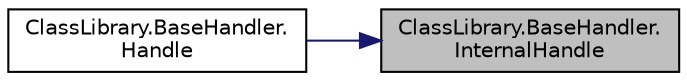 digraph "ClassLibrary.BaseHandler.InternalHandle"
{
 // INTERACTIVE_SVG=YES
 // LATEX_PDF_SIZE
  edge [fontname="Helvetica",fontsize="10",labelfontname="Helvetica",labelfontsize="10"];
  node [fontname="Helvetica",fontsize="10",shape=record];
  rankdir="RL";
  Node1 [label="ClassLibrary.BaseHandler.\lInternalHandle",height=0.2,width=0.4,color="black", fillcolor="grey75", style="filled", fontcolor="black",tooltip="Este método debe ser sobreescrito por las clases sucesores. La clase sucesora procesa el mensaje y re..."];
  Node1 -> Node2 [dir="back",color="midnightblue",fontsize="10",style="solid",fontname="Helvetica"];
  Node2 [label="ClassLibrary.BaseHandler.\lHandle",height=0.2,width=0.4,color="black", fillcolor="white", style="filled",URL="$classClassLibrary_1_1BaseHandler.html#aa789eef3b8fb8fe35e0706dd395b057e",tooltip="Procesa el mensaje o la pasa al siguiente \"handler\" si existe."];
}
